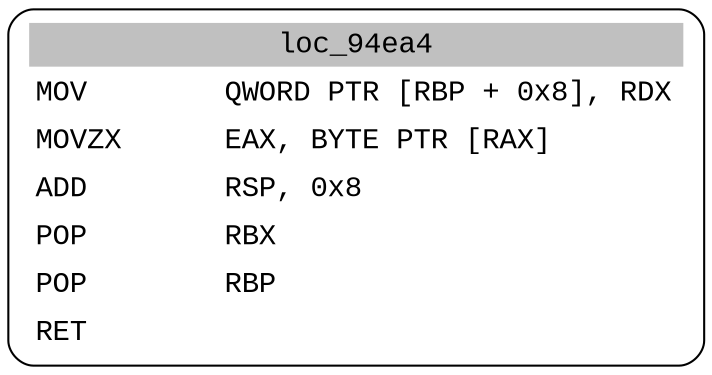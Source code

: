 digraph asm_graph {
1941 [
shape="Mrecord" fontname="Courier New"label =<<table border="0" cellborder="0" cellpadding="3"><tr><td align="center" colspan="2" bgcolor="grey">loc_94ea4</td></tr><tr><td align="left">MOV        QWORD PTR [RBP + 0x8], RDX</td></tr><tr><td align="left">MOVZX      EAX, BYTE PTR [RAX]</td></tr><tr><td align="left">ADD        RSP, 0x8</td></tr><tr><td align="left">POP        RBX</td></tr><tr><td align="left">POP        RBP</td></tr><tr><td align="left">RET        </td></tr></table>> ];
}
